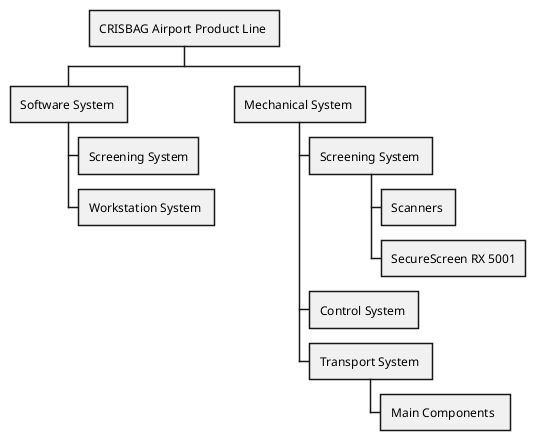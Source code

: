 @startwbs 
skinparam monochrome true

* CRISBAG Airport Product Line 
** Software System 
*** Screening System
*** Workstation System 
** Mechanical System 
*** Screening System 
**** Scanners 
**** SecureScreen RX 5001
*** Control System 
*** Transport System 
**** Main Components  
@endwbs